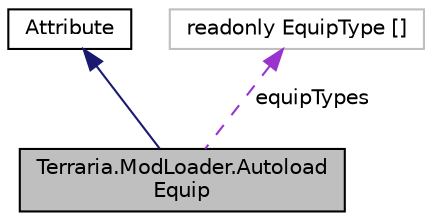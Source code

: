 digraph "Terraria.ModLoader.AutoloadEquip"
{
  edge [fontname="Helvetica",fontsize="10",labelfontname="Helvetica",labelfontsize="10"];
  node [fontname="Helvetica",fontsize="10",shape=record];
  Node2 [label="Terraria.ModLoader.Autoload\lEquip",height=0.2,width=0.4,color="black", fillcolor="grey75", style="filled", fontcolor="black"];
  Node3 -> Node2 [dir="back",color="midnightblue",fontsize="10",style="solid",fontname="Helvetica"];
  Node3 [label="Attribute",height=0.2,width=0.4,color="black", fillcolor="white", style="filled",URL="$class_attribute.html"];
  Node4 -> Node2 [dir="back",color="darkorchid3",fontsize="10",style="dashed",label=" equipTypes" ,fontname="Helvetica"];
  Node4 [label="readonly EquipType []",height=0.2,width=0.4,color="grey75", fillcolor="white", style="filled"];
}
